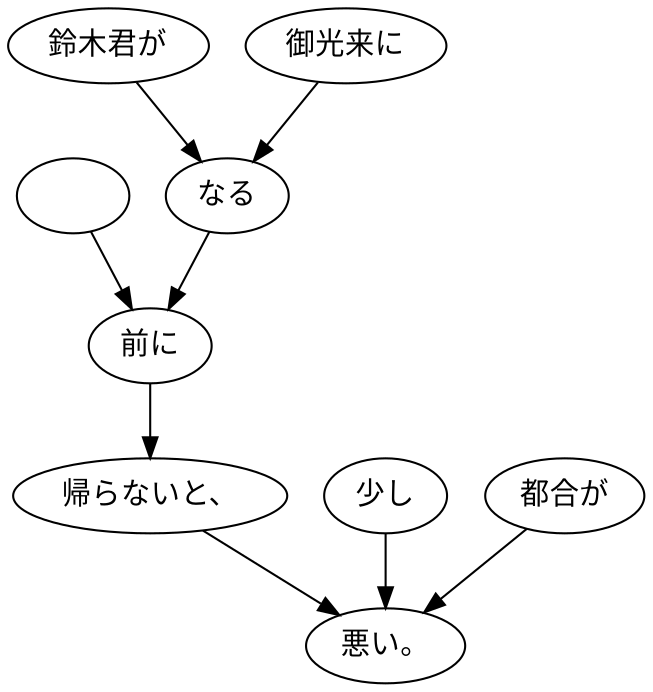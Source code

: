 digraph graph2197 {
	node0 [label="　"];
	node1 [label="鈴木君が"];
	node2 [label="御光来に"];
	node3 [label="なる"];
	node4 [label="前に"];
	node5 [label="帰らないと、"];
	node6 [label="少し"];
	node7 [label="都合が"];
	node8 [label="悪い。"];
	node0 -> node4;
	node1 -> node3;
	node2 -> node3;
	node3 -> node4;
	node4 -> node5;
	node5 -> node8;
	node6 -> node8;
	node7 -> node8;
}
